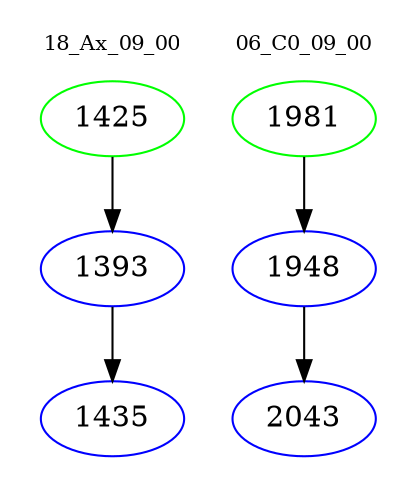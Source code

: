 digraph{
subgraph cluster_0 {
color = white
label = "18_Ax_09_00";
fontsize=10;
T0_1425 [label="1425", color="green"]
T0_1425 -> T0_1393 [color="black"]
T0_1393 [label="1393", color="blue"]
T0_1393 -> T0_1435 [color="black"]
T0_1435 [label="1435", color="blue"]
}
subgraph cluster_1 {
color = white
label = "06_C0_09_00";
fontsize=10;
T1_1981 [label="1981", color="green"]
T1_1981 -> T1_1948 [color="black"]
T1_1948 [label="1948", color="blue"]
T1_1948 -> T1_2043 [color="black"]
T1_2043 [label="2043", color="blue"]
}
}

